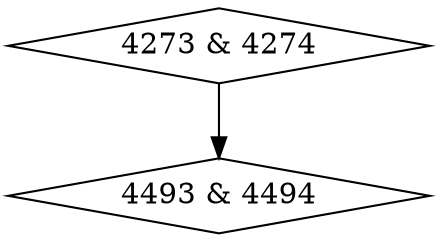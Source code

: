 digraph {
0 [label = "4273 & 4274", shape = diamond];
1 [label = "4493 & 4494", shape = diamond];
0->1;
}
